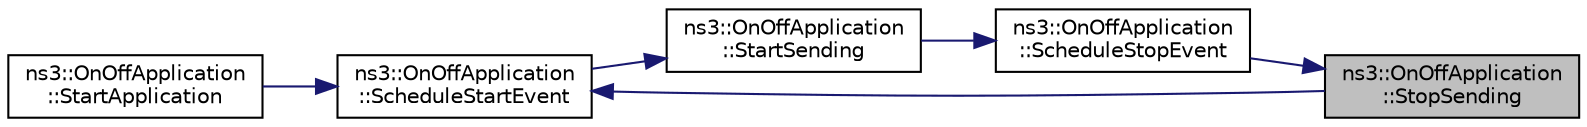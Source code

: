 digraph "ns3::OnOffApplication::StopSending"
{
 // LATEX_PDF_SIZE
  edge [fontname="Helvetica",fontsize="10",labelfontname="Helvetica",labelfontsize="10"];
  node [fontname="Helvetica",fontsize="10",shape=record];
  rankdir="RL";
  Node1 [label="ns3::OnOffApplication\l::StopSending",height=0.2,width=0.4,color="black", fillcolor="grey75", style="filled", fontcolor="black",tooltip="Start an Off period."];
  Node1 -> Node2 [dir="back",color="midnightblue",fontsize="10",style="solid",fontname="Helvetica"];
  Node2 [label="ns3::OnOffApplication\l::ScheduleStopEvent",height=0.2,width=0.4,color="black", fillcolor="white", style="filled",URL="$classns3_1_1_on_off_application.html#a77a666c5f73ec9a94fb06ca47c5b6dde",tooltip="Schedule the next Off period start."];
  Node2 -> Node3 [dir="back",color="midnightblue",fontsize="10",style="solid",fontname="Helvetica"];
  Node3 [label="ns3::OnOffApplication\l::StartSending",height=0.2,width=0.4,color="black", fillcolor="white", style="filled",URL="$classns3_1_1_on_off_application.html#ac3d42b6fa582b938e0197c1b8c015583",tooltip="Start an On period."];
  Node3 -> Node4 [dir="back",color="midnightblue",fontsize="10",style="solid",fontname="Helvetica"];
  Node4 [label="ns3::OnOffApplication\l::ScheduleStartEvent",height=0.2,width=0.4,color="black", fillcolor="white", style="filled",URL="$classns3_1_1_on_off_application.html#a20124d7b90ced13c6b92388b6ab0d8f9",tooltip="Schedule the next On period start."];
  Node4 -> Node5 [dir="back",color="midnightblue",fontsize="10",style="solid",fontname="Helvetica"];
  Node5 [label="ns3::OnOffApplication\l::StartApplication",height=0.2,width=0.4,color="black", fillcolor="white", style="filled",URL="$classns3_1_1_on_off_application.html#a0d9d5f0f60ec877c788c5c0e55c9587b",tooltip="Application specific startup code."];
  Node4 -> Node1 [dir="back",color="midnightblue",fontsize="10",style="solid",fontname="Helvetica"];
}
